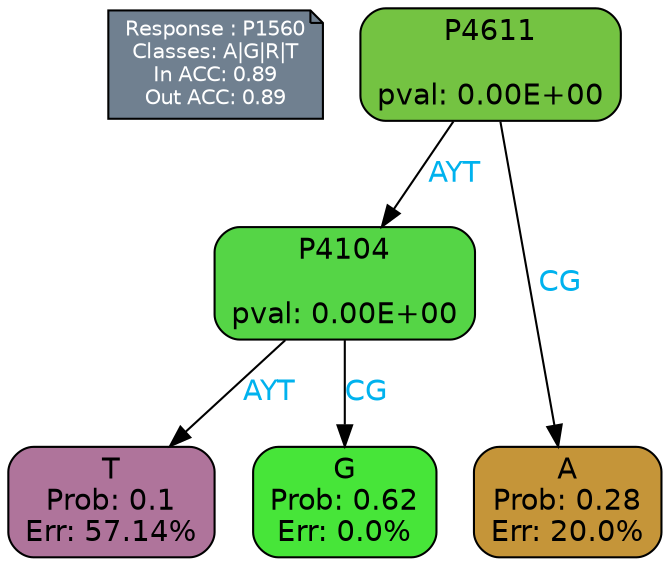 digraph Tree {
node [shape=box, style="filled, rounded", color="black", fontname=helvetica] ;
graph [ranksep=equally, splines=polylines, bgcolor=transparent, dpi=600] ;
edge [fontname=helvetica] ;
LEGEND [label="Response : P1560
Classes: A|G|R|T
In ACC: 0.89
Out ACC: 0.89
",shape=note,align=left,style=filled,fillcolor="slategray",fontcolor="white",fontsize=10];1 [label="P4611

pval: 0.00E+00", fillcolor="#74c342"] ;
2 [label="P4104

pval: 0.00E+00", fillcolor="#55d546"] ;
3 [label="T
Prob: 0.1
Err: 57.14%", fillcolor="#af749b"] ;
4 [label="G
Prob: 0.62
Err: 0.0%", fillcolor="#47e539"] ;
5 [label="A
Prob: 0.28
Err: 20.0%", fillcolor="#c59539"] ;
1 -> 2 [label="AYT",fontcolor=deepskyblue2] ;
1 -> 5 [label="CG",fontcolor=deepskyblue2] ;
2 -> 3 [label="AYT",fontcolor=deepskyblue2] ;
2 -> 4 [label="CG",fontcolor=deepskyblue2] ;
{rank = same; 3;4;5;}{rank = same; LEGEND;1;}}